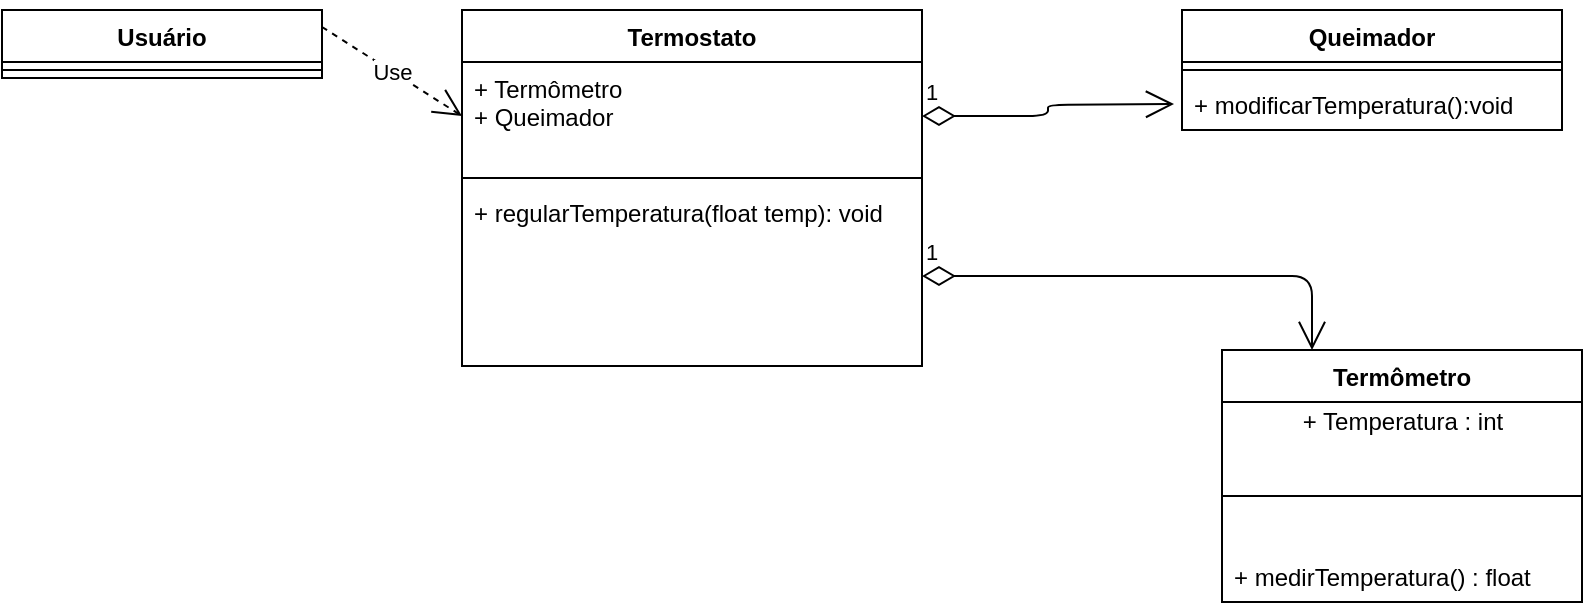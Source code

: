 <mxfile version="13.6.5" type="device"><diagram id="96wC4QHVinElph9uEUK_" name="Page-1"><mxGraphModel dx="868" dy="482" grid="1" gridSize="10" guides="1" tooltips="1" connect="1" arrows="1" fold="1" page="1" pageScale="1" pageWidth="827" pageHeight="1169" math="0" shadow="0"><root><mxCell id="0"/><mxCell id="1" parent="0"/><mxCell id="lUsInSnkMkiIOQODP9XJ-9" value="Queimador" style="swimlane;fontStyle=1;align=center;verticalAlign=top;childLayout=stackLayout;horizontal=1;startSize=26;horizontalStack=0;resizeParent=1;resizeParentMax=0;resizeLast=0;collapsible=1;marginBottom=0;" vertex="1" parent="1"><mxGeometry x="620" y="120" width="190" height="60" as="geometry"/></mxCell><mxCell id="lUsInSnkMkiIOQODP9XJ-11" value="" style="line;strokeWidth=1;fillColor=none;align=left;verticalAlign=middle;spacingTop=-1;spacingLeft=3;spacingRight=3;rotatable=0;labelPosition=right;points=[];portConstraint=eastwest;" vertex="1" parent="lUsInSnkMkiIOQODP9XJ-9"><mxGeometry y="26" width="190" height="8" as="geometry"/></mxCell><mxCell id="lUsInSnkMkiIOQODP9XJ-12" value="+ modificarTemperatura():void" style="text;strokeColor=none;fillColor=none;align=left;verticalAlign=top;spacingLeft=4;spacingRight=4;overflow=hidden;rotatable=0;points=[[0,0.5],[1,0.5]];portConstraint=eastwest;" vertex="1" parent="lUsInSnkMkiIOQODP9XJ-9"><mxGeometry y="34" width="190" height="26" as="geometry"/></mxCell><mxCell id="lUsInSnkMkiIOQODP9XJ-5" value="Termostato" style="swimlane;fontStyle=1;align=center;verticalAlign=top;childLayout=stackLayout;horizontal=1;startSize=26;horizontalStack=0;resizeParent=1;resizeParentMax=0;resizeLast=0;collapsible=1;marginBottom=0;" vertex="1" parent="1"><mxGeometry x="260" y="120" width="230" height="178" as="geometry"/></mxCell><mxCell id="lUsInSnkMkiIOQODP9XJ-6" value="+ Termômetro&#10;+ Queimador" style="text;strokeColor=none;fillColor=none;align=left;verticalAlign=top;spacingLeft=4;spacingRight=4;overflow=hidden;rotatable=0;points=[[0,0.5],[1,0.5]];portConstraint=eastwest;" vertex="1" parent="lUsInSnkMkiIOQODP9XJ-5"><mxGeometry y="26" width="230" height="54" as="geometry"/></mxCell><mxCell id="lUsInSnkMkiIOQODP9XJ-7" value="" style="line;strokeWidth=1;fillColor=none;align=left;verticalAlign=middle;spacingTop=-1;spacingLeft=3;spacingRight=3;rotatable=0;labelPosition=right;points=[];portConstraint=eastwest;" vertex="1" parent="lUsInSnkMkiIOQODP9XJ-5"><mxGeometry y="80" width="230" height="8" as="geometry"/></mxCell><mxCell id="lUsInSnkMkiIOQODP9XJ-8" value="+ regularTemperatura(float temp): void" style="text;strokeColor=none;fillColor=none;align=left;verticalAlign=top;spacingLeft=4;spacingRight=4;overflow=hidden;rotatable=0;points=[[0,0.5],[1,0.5]];portConstraint=eastwest;" vertex="1" parent="lUsInSnkMkiIOQODP9XJ-5"><mxGeometry y="88" width="230" height="90" as="geometry"/></mxCell><mxCell id="lUsInSnkMkiIOQODP9XJ-17" value="1" style="endArrow=open;html=1;endSize=12;startArrow=diamondThin;startSize=14;startFill=0;edgeStyle=orthogonalEdgeStyle;align=left;verticalAlign=bottom;entryX=-0.021;entryY=0.808;entryDx=0;entryDy=0;entryPerimeter=0;exitX=1;exitY=0.5;exitDx=0;exitDy=0;" edge="1" parent="1" source="lUsInSnkMkiIOQODP9XJ-6"><mxGeometry x="-1" y="3" relative="1" as="geometry"><mxPoint x="330" y="250" as="sourcePoint"/><mxPoint x="616.01" y="167.008" as="targetPoint"/></mxGeometry></mxCell><mxCell id="lUsInSnkMkiIOQODP9XJ-18" value="1" style="endArrow=open;html=1;endSize=12;startArrow=diamondThin;startSize=14;startFill=0;edgeStyle=orthogonalEdgeStyle;align=left;verticalAlign=bottom;entryX=0.25;entryY=0;entryDx=0;entryDy=0;exitX=1;exitY=0.5;exitDx=0;exitDy=0;" edge="1" parent="1" source="lUsInSnkMkiIOQODP9XJ-8" target="lUsInSnkMkiIOQODP9XJ-1"><mxGeometry x="-1" y="3" relative="1" as="geometry"><mxPoint x="330" y="250" as="sourcePoint"/><mxPoint x="620" y="329" as="targetPoint"/></mxGeometry></mxCell><mxCell id="lUsInSnkMkiIOQODP9XJ-13" value="Usuário" style="swimlane;fontStyle=1;align=center;verticalAlign=top;childLayout=stackLayout;horizontal=1;startSize=26;horizontalStack=0;resizeParent=1;resizeParentMax=0;resizeLast=0;collapsible=1;marginBottom=0;" vertex="1" parent="1"><mxGeometry x="30" y="120" width="160" height="34" as="geometry"/></mxCell><mxCell id="lUsInSnkMkiIOQODP9XJ-15" value="" style="line;strokeWidth=1;fillColor=none;align=left;verticalAlign=middle;spacingTop=-1;spacingLeft=3;spacingRight=3;rotatable=0;labelPosition=right;points=[];portConstraint=eastwest;" vertex="1" parent="lUsInSnkMkiIOQODP9XJ-13"><mxGeometry y="26" width="160" height="8" as="geometry"/></mxCell><mxCell id="lUsInSnkMkiIOQODP9XJ-20" value="Use" style="endArrow=open;endSize=12;dashed=1;html=1;exitX=1;exitY=0.25;exitDx=0;exitDy=0;entryX=0;entryY=0.5;entryDx=0;entryDy=0;" edge="1" parent="1" source="lUsInSnkMkiIOQODP9XJ-13" target="lUsInSnkMkiIOQODP9XJ-6"><mxGeometry width="160" relative="1" as="geometry"><mxPoint x="330" y="250" as="sourcePoint"/><mxPoint x="490" y="250" as="targetPoint"/></mxGeometry></mxCell><mxCell id="lUsInSnkMkiIOQODP9XJ-1" value="Termômetro" style="swimlane;fontStyle=1;align=center;verticalAlign=top;childLayout=stackLayout;horizontal=1;startSize=26;horizontalStack=0;resizeParent=1;resizeParentMax=0;resizeLast=0;collapsible=1;marginBottom=0;" vertex="1" parent="1"><mxGeometry x="640" y="290" width="180" height="126" as="geometry"/></mxCell><mxCell id="lUsInSnkMkiIOQODP9XJ-21" value="+ Temperatura : int" style="text;html=1;align=center;verticalAlign=middle;resizable=0;points=[];autosize=1;" vertex="1" parent="lUsInSnkMkiIOQODP9XJ-1"><mxGeometry y="26" width="180" height="20" as="geometry"/></mxCell><mxCell id="lUsInSnkMkiIOQODP9XJ-3" value="" style="line;strokeWidth=1;fillColor=none;align=left;verticalAlign=middle;spacingTop=-1;spacingLeft=3;spacingRight=3;rotatable=0;labelPosition=right;points=[];portConstraint=eastwest;" vertex="1" parent="lUsInSnkMkiIOQODP9XJ-1"><mxGeometry y="46" width="180" height="54" as="geometry"/></mxCell><mxCell id="lUsInSnkMkiIOQODP9XJ-4" value="+ medirTemperatura() : float" style="text;strokeColor=none;fillColor=none;align=left;verticalAlign=top;spacingLeft=4;spacingRight=4;overflow=hidden;rotatable=0;points=[[0,0.5],[1,0.5]];portConstraint=eastwest;" vertex="1" parent="lUsInSnkMkiIOQODP9XJ-1"><mxGeometry y="100" width="180" height="26" as="geometry"/></mxCell></root></mxGraphModel></diagram></mxfile>